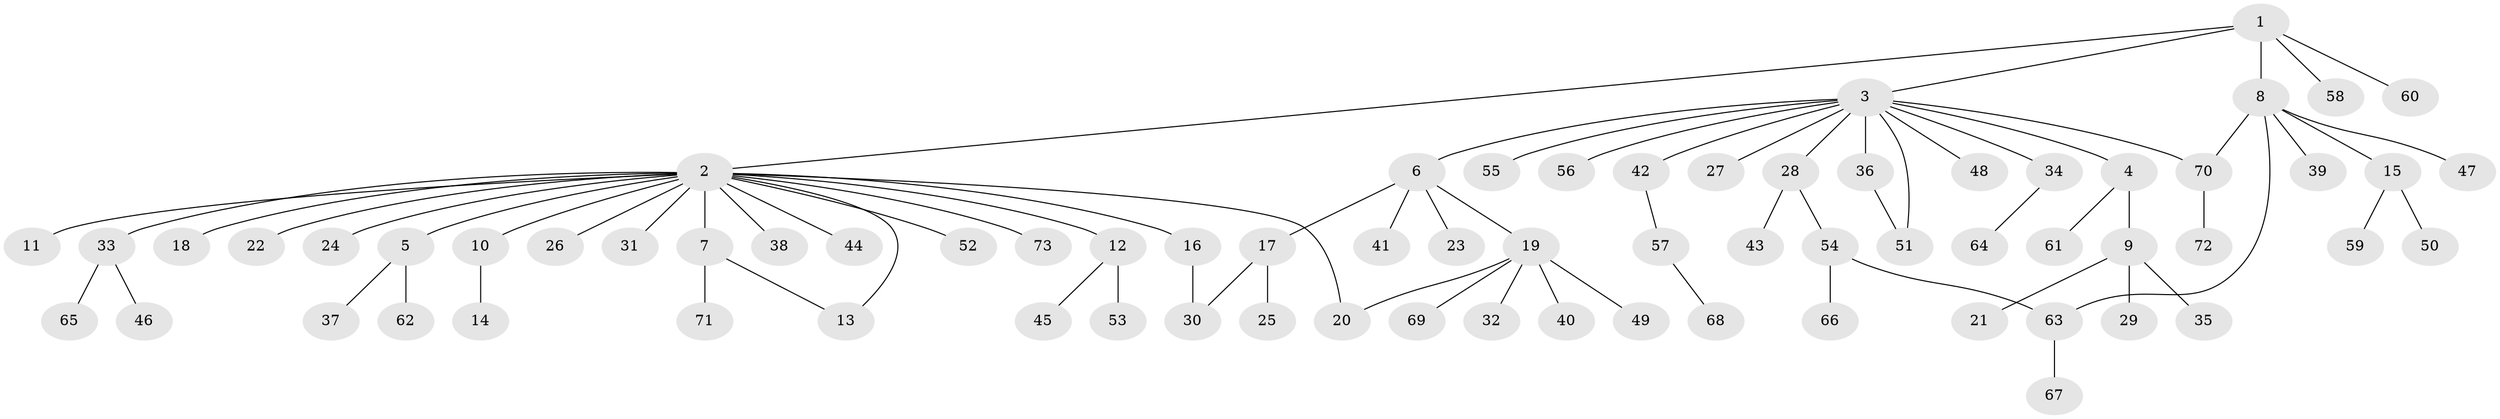 // coarse degree distribution, {4: 0.03773584905660377, 18: 0.018867924528301886, 13: 0.018867924528301886, 2: 0.22641509433962265, 7: 0.018867924528301886, 3: 0.018867924528301886, 1: 0.6415094339622641, 5: 0.018867924528301886}
// Generated by graph-tools (version 1.1) at 2025/23/03/03/25 07:23:51]
// undirected, 73 vertices, 78 edges
graph export_dot {
graph [start="1"]
  node [color=gray90,style=filled];
  1;
  2;
  3;
  4;
  5;
  6;
  7;
  8;
  9;
  10;
  11;
  12;
  13;
  14;
  15;
  16;
  17;
  18;
  19;
  20;
  21;
  22;
  23;
  24;
  25;
  26;
  27;
  28;
  29;
  30;
  31;
  32;
  33;
  34;
  35;
  36;
  37;
  38;
  39;
  40;
  41;
  42;
  43;
  44;
  45;
  46;
  47;
  48;
  49;
  50;
  51;
  52;
  53;
  54;
  55;
  56;
  57;
  58;
  59;
  60;
  61;
  62;
  63;
  64;
  65;
  66;
  67;
  68;
  69;
  70;
  71;
  72;
  73;
  1 -- 2;
  1 -- 3;
  1 -- 8;
  1 -- 58;
  1 -- 60;
  2 -- 5;
  2 -- 7;
  2 -- 10;
  2 -- 11;
  2 -- 12;
  2 -- 13;
  2 -- 16;
  2 -- 18;
  2 -- 20;
  2 -- 22;
  2 -- 24;
  2 -- 26;
  2 -- 31;
  2 -- 33;
  2 -- 38;
  2 -- 44;
  2 -- 52;
  2 -- 73;
  3 -- 4;
  3 -- 6;
  3 -- 27;
  3 -- 28;
  3 -- 34;
  3 -- 36;
  3 -- 42;
  3 -- 48;
  3 -- 51;
  3 -- 55;
  3 -- 56;
  3 -- 70;
  4 -- 9;
  4 -- 61;
  5 -- 37;
  5 -- 62;
  6 -- 17;
  6 -- 19;
  6 -- 23;
  6 -- 41;
  7 -- 13;
  7 -- 71;
  8 -- 15;
  8 -- 39;
  8 -- 47;
  8 -- 63;
  8 -- 70;
  9 -- 21;
  9 -- 29;
  9 -- 35;
  10 -- 14;
  12 -- 45;
  12 -- 53;
  15 -- 50;
  15 -- 59;
  16 -- 30;
  17 -- 25;
  17 -- 30;
  19 -- 20;
  19 -- 32;
  19 -- 40;
  19 -- 49;
  19 -- 69;
  28 -- 43;
  28 -- 54;
  33 -- 46;
  33 -- 65;
  34 -- 64;
  36 -- 51;
  42 -- 57;
  54 -- 63;
  54 -- 66;
  57 -- 68;
  63 -- 67;
  70 -- 72;
}

